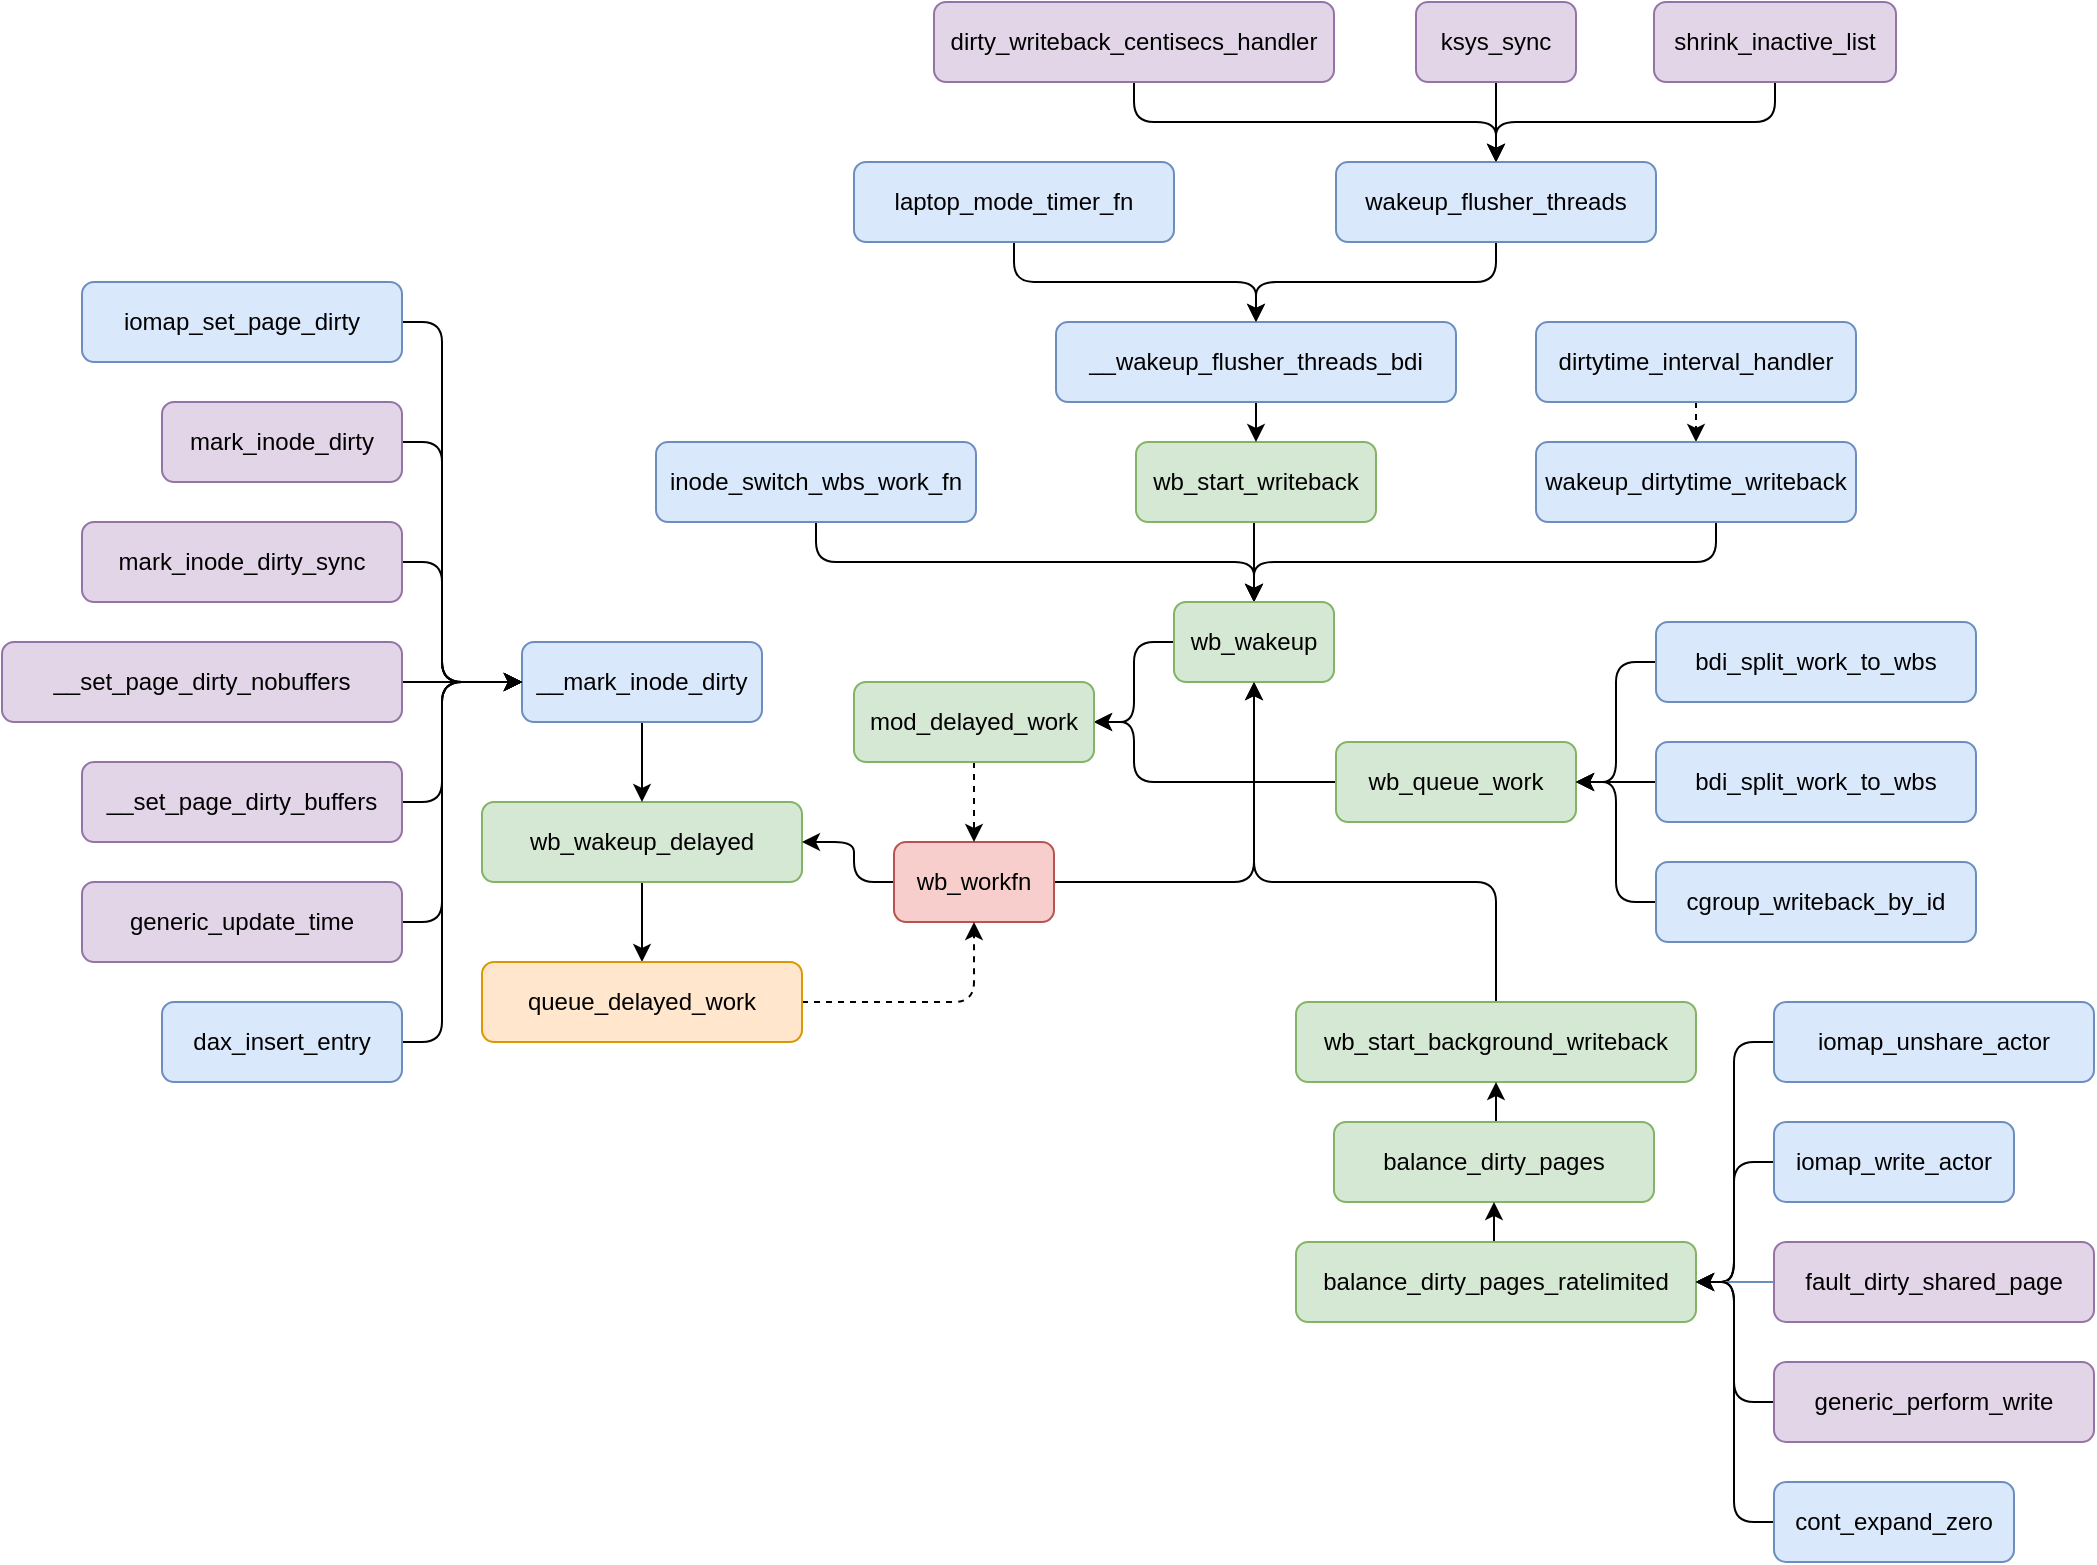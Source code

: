 <mxfile version="19.0.3" type="device"><diagram id="zqUx8enjdh-D6bFfeX91" name="第 1 页"><mxGraphModel dx="1537" dy="2085" grid="1" gridSize="10" guides="1" tooltips="1" connect="1" arrows="1" fold="1" page="1" pageScale="1" pageWidth="827" pageHeight="1169" math="0" shadow="0"><root><mxCell id="0"/><mxCell id="1" parent="0"/><mxCell id="zUpAIWJzTSSLHoSbym2L-175" style="edgeStyle=orthogonalEdgeStyle;rounded=1;orthogonalLoop=1;jettySize=auto;html=1;entryX=0.5;entryY=0;entryDx=0;entryDy=0;" edge="1" parent="1" source="zUpAIWJzTSSLHoSbym2L-2" target="zUpAIWJzTSSLHoSbym2L-107"><mxGeometry relative="1" as="geometry"/></mxCell><mxCell id="zUpAIWJzTSSLHoSbym2L-2" value="shrink_inactive_list" style="rounded=1;whiteSpace=wrap;html=1;fillColor=#e1d5e7;strokeColor=#9673a6;" vertex="1" parent="1"><mxGeometry x="1240" y="-380" width="121" height="40" as="geometry"/></mxCell><mxCell id="zUpAIWJzTSSLHoSbym2L-13" style="edgeStyle=orthogonalEdgeStyle;rounded=1;orthogonalLoop=1;jettySize=auto;html=1;entryX=0.5;entryY=0;entryDx=0;entryDy=0;dashed=1;fillColor=#dae8fc;strokeColor=default;exitX=0.5;exitY=1;exitDx=0;exitDy=0;" edge="1" parent="1" source="zUpAIWJzTSSLHoSbym2L-10" target="zUpAIWJzTSSLHoSbym2L-11"><mxGeometry relative="1" as="geometry"><mxPoint x="1341" y="-180" as="sourcePoint"/><mxPoint x="1341" y="-160" as="targetPoint"/></mxGeometry></mxCell><mxCell id="zUpAIWJzTSSLHoSbym2L-10" value="dirtytime_interval_handler" style="rounded=1;whiteSpace=wrap;fillColor=#dae8fc;strokeColor=#6c8ebf;" vertex="1" parent="1"><mxGeometry x="1181" y="-220" width="160" height="40" as="geometry"/></mxCell><mxCell id="zUpAIWJzTSSLHoSbym2L-64" style="edgeStyle=orthogonalEdgeStyle;rounded=1;orthogonalLoop=1;jettySize=auto;html=1;entryX=0.5;entryY=0;entryDx=0;entryDy=0;" edge="1" parent="1" source="zUpAIWJzTSSLHoSbym2L-11" target="zUpAIWJzTSSLHoSbym2L-45"><mxGeometry relative="1" as="geometry"><Array as="points"><mxPoint x="1271" y="-100"/><mxPoint x="1040" y="-100"/></Array></mxGeometry></mxCell><mxCell id="zUpAIWJzTSSLHoSbym2L-11" value="wakeup_dirtytime_writeback" style="rounded=1;whiteSpace=wrap;fillColor=#dae8fc;strokeColor=#6c8ebf;" vertex="1" parent="1"><mxGeometry x="1181" y="-160" width="160" height="40" as="geometry"/></mxCell><mxCell id="zUpAIWJzTSSLHoSbym2L-148" value="" style="edgeStyle=orthogonalEdgeStyle;rounded=1;orthogonalLoop=1;jettySize=auto;html=1;" edge="1" parent="1" source="zUpAIWJzTSSLHoSbym2L-14" target="zUpAIWJzTSSLHoSbym2L-147"><mxGeometry relative="1" as="geometry"/></mxCell><mxCell id="zUpAIWJzTSSLHoSbym2L-14" value="wb_wakeup_delayed" style="rounded=1;whiteSpace=wrap;html=1;fillColor=#d5e8d4;strokeColor=#82b366;" vertex="1" parent="1"><mxGeometry x="654" y="20" width="160" height="40" as="geometry"/></mxCell><mxCell id="zUpAIWJzTSSLHoSbym2L-150" style="edgeStyle=orthogonalEdgeStyle;rounded=1;orthogonalLoop=1;jettySize=auto;html=1;" edge="1" parent="1" source="zUpAIWJzTSSLHoSbym2L-28"><mxGeometry relative="1" as="geometry"><mxPoint x="1040" y="-40" as="targetPoint"/><Array as="points"><mxPoint x="1161" y="60"/><mxPoint x="1040" y="60"/></Array></mxGeometry></mxCell><mxCell id="zUpAIWJzTSSLHoSbym2L-28" value="wb_start_background_writeback" style="rounded=1;whiteSpace=wrap;html=1;fillColor=#d5e8d4;strokeColor=#82b366;" vertex="1" parent="1"><mxGeometry x="1061" y="120" width="200" height="40" as="geometry"/></mxCell><mxCell id="zUpAIWJzTSSLHoSbym2L-153" style="edgeStyle=orthogonalEdgeStyle;rounded=1;orthogonalLoop=1;jettySize=auto;html=1;entryX=0.5;entryY=1;entryDx=0;entryDy=0;" edge="1" parent="1" source="zUpAIWJzTSSLHoSbym2L-29" target="zUpAIWJzTSSLHoSbym2L-28"><mxGeometry relative="1" as="geometry"><Array as="points"><mxPoint x="1161" y="170"/><mxPoint x="1161" y="170"/></Array></mxGeometry></mxCell><mxCell id="zUpAIWJzTSSLHoSbym2L-29" value="balance_dirty_pages" style="rounded=1;whiteSpace=wrap;fillColor=#d5e8d4;strokeColor=#82b366;" vertex="1" parent="1"><mxGeometry x="1080" y="180" width="160" height="40" as="geometry"/></mxCell><mxCell id="zUpAIWJzTSSLHoSbym2L-48" style="edgeStyle=orthogonalEdgeStyle;rounded=1;orthogonalLoop=1;jettySize=auto;html=1;entryX=0.5;entryY=0;entryDx=0;entryDy=0;exitX=0.5;exitY=1;exitDx=0;exitDy=0;" edge="1" parent="1" source="zUpAIWJzTSSLHoSbym2L-43" target="zUpAIWJzTSSLHoSbym2L-45"><mxGeometry relative="1" as="geometry"><Array as="points"><mxPoint x="821" y="-100"/><mxPoint x="1040" y="-100"/></Array></mxGeometry></mxCell><mxCell id="zUpAIWJzTSSLHoSbym2L-43" value="inode_switch_wbs_work_fn" style="rounded=1;whiteSpace=wrap;fillColor=#dae8fc;strokeColor=#6c8ebf;" vertex="1" parent="1"><mxGeometry x="741" y="-160" width="160" height="40" as="geometry"/></mxCell><mxCell id="zUpAIWJzTSSLHoSbym2L-49" style="edgeStyle=orthogonalEdgeStyle;rounded=1;orthogonalLoop=1;jettySize=auto;html=1;entryX=0.5;entryY=0;entryDx=0;entryDy=0;" edge="1" parent="1" source="zUpAIWJzTSSLHoSbym2L-44" target="zUpAIWJzTSSLHoSbym2L-45"><mxGeometry relative="1" as="geometry"><Array as="points"><mxPoint x="1040" y="-110"/><mxPoint x="1040" y="-110"/></Array></mxGeometry></mxCell><mxCell id="zUpAIWJzTSSLHoSbym2L-44" value="wb_start_writeback" style="rounded=1;whiteSpace=wrap;html=1;fillColor=#d5e8d4;strokeColor=#82b366;" vertex="1" parent="1"><mxGeometry x="981" y="-160" width="120" height="40" as="geometry"/></mxCell><mxCell id="zUpAIWJzTSSLHoSbym2L-145" style="edgeStyle=orthogonalEdgeStyle;rounded=1;orthogonalLoop=1;jettySize=auto;html=1;entryX=1;entryY=0.5;entryDx=0;entryDy=0;fillColor=#dae8fc;strokeColor=default;" edge="1" parent="1" source="zUpAIWJzTSSLHoSbym2L-45" target="zUpAIWJzTSSLHoSbym2L-144"><mxGeometry relative="1" as="geometry"/></mxCell><mxCell id="zUpAIWJzTSSLHoSbym2L-45" value="wb_wakeup" style="rounded=1;whiteSpace=wrap;html=1;fillColor=#d5e8d4;strokeColor=#82b366;" vertex="1" parent="1"><mxGeometry x="1000" y="-80" width="80" height="40" as="geometry"/></mxCell><mxCell id="zUpAIWJzTSSLHoSbym2L-137" style="edgeStyle=orthogonalEdgeStyle;rounded=1;orthogonalLoop=1;jettySize=auto;html=1;entryX=0.5;entryY=0;entryDx=0;entryDy=0;" edge="1" parent="1" source="zUpAIWJzTSSLHoSbym2L-52" target="zUpAIWJzTSSLHoSbym2L-14"><mxGeometry relative="1" as="geometry"/></mxCell><mxCell id="zUpAIWJzTSSLHoSbym2L-52" value="__mark_inode_dirty" style="rounded=1;whiteSpace=wrap;fillColor=#dae8fc;strokeColor=#6c8ebf;" vertex="1" parent="1"><mxGeometry x="674" y="-60" width="120" height="40" as="geometry"/></mxCell><mxCell id="zUpAIWJzTSSLHoSbym2L-124" style="edgeStyle=orthogonalEdgeStyle;rounded=1;orthogonalLoop=1;jettySize=auto;html=1;entryX=0;entryY=0.5;entryDx=0;entryDy=0;" edge="1" parent="1" source="zUpAIWJzTSSLHoSbym2L-54" target="zUpAIWJzTSSLHoSbym2L-52"><mxGeometry relative="1" as="geometry"><Array as="points"><mxPoint x="634" y="-160"/><mxPoint x="634" y="-40"/></Array></mxGeometry></mxCell><mxCell id="zUpAIWJzTSSLHoSbym2L-54" value="mark_inode_dirty" style="rounded=1;whiteSpace=wrap;html=1;fillColor=#e1d5e7;strokeColor=#9673a6;" vertex="1" parent="1"><mxGeometry x="494" y="-180" width="120" height="40" as="geometry"/></mxCell><mxCell id="zUpAIWJzTSSLHoSbym2L-125" style="edgeStyle=orthogonalEdgeStyle;rounded=1;orthogonalLoop=1;jettySize=auto;html=1;entryX=0;entryY=0.5;entryDx=0;entryDy=0;" edge="1" parent="1" source="zUpAIWJzTSSLHoSbym2L-55" target="zUpAIWJzTSSLHoSbym2L-52"><mxGeometry relative="1" as="geometry"><Array as="points"><mxPoint x="634" y="-100"/><mxPoint x="634" y="-40"/></Array></mxGeometry></mxCell><mxCell id="zUpAIWJzTSSLHoSbym2L-55" value="mark_inode_dirty_sync" style="rounded=1;whiteSpace=wrap;html=1;fillColor=#e1d5e7;strokeColor=#9673a6;" vertex="1" parent="1"><mxGeometry x="454" y="-120" width="160" height="40" as="geometry"/></mxCell><mxCell id="zUpAIWJzTSSLHoSbym2L-126" style="edgeStyle=orthogonalEdgeStyle;rounded=1;orthogonalLoop=1;jettySize=auto;html=1;entryX=0;entryY=0.5;entryDx=0;entryDy=0;" edge="1" parent="1" source="zUpAIWJzTSSLHoSbym2L-56" target="zUpAIWJzTSSLHoSbym2L-52"><mxGeometry relative="1" as="geometry"/></mxCell><mxCell id="zUpAIWJzTSSLHoSbym2L-56" value="__set_page_dirty_nobuffers" style="rounded=1;whiteSpace=wrap;html=1;fillColor=#e1d5e7;strokeColor=#9673a6;" vertex="1" parent="1"><mxGeometry x="414" y="-60" width="200" height="40" as="geometry"/></mxCell><mxCell id="zUpAIWJzTSSLHoSbym2L-123" style="edgeStyle=orthogonalEdgeStyle;rounded=1;orthogonalLoop=1;jettySize=auto;html=1;entryX=0;entryY=0.5;entryDx=0;entryDy=0;" edge="1" parent="1" source="zUpAIWJzTSSLHoSbym2L-57" target="zUpAIWJzTSSLHoSbym2L-52"><mxGeometry relative="1" as="geometry"><Array as="points"><mxPoint x="634" y="-220"/><mxPoint x="634" y="-40"/></Array></mxGeometry></mxCell><mxCell id="zUpAIWJzTSSLHoSbym2L-57" value="iomap_set_page_dirty" style="rounded=1;whiteSpace=wrap;html=1;fillColor=#dae8fc;strokeColor=#6c8ebf;" vertex="1" parent="1"><mxGeometry x="454" y="-240" width="160" height="40" as="geometry"/></mxCell><mxCell id="zUpAIWJzTSSLHoSbym2L-128" style="edgeStyle=orthogonalEdgeStyle;rounded=1;orthogonalLoop=1;jettySize=auto;html=1;entryX=0;entryY=0.5;entryDx=0;entryDy=0;" edge="1" parent="1" source="zUpAIWJzTSSLHoSbym2L-58" target="zUpAIWJzTSSLHoSbym2L-52"><mxGeometry relative="1" as="geometry"><mxPoint x="644" y="80" as="targetPoint"/><Array as="points"><mxPoint x="634" y="80"/><mxPoint x="634" y="-40"/></Array></mxGeometry></mxCell><mxCell id="zUpAIWJzTSSLHoSbym2L-58" value="generic_update_time" style="rounded=1;whiteSpace=wrap;html=1;fillColor=#e1d5e7;strokeColor=#9673a6;" vertex="1" parent="1"><mxGeometry x="454" y="60" width="160" height="40" as="geometry"/></mxCell><mxCell id="zUpAIWJzTSSLHoSbym2L-127" style="edgeStyle=orthogonalEdgeStyle;rounded=1;orthogonalLoop=1;jettySize=auto;html=1;entryX=0;entryY=0.5;entryDx=0;entryDy=0;" edge="1" parent="1" source="zUpAIWJzTSSLHoSbym2L-65" target="zUpAIWJzTSSLHoSbym2L-52"><mxGeometry relative="1" as="geometry"><Array as="points"><mxPoint x="634" y="20"/><mxPoint x="634" y="-40"/></Array></mxGeometry></mxCell><mxCell id="zUpAIWJzTSSLHoSbym2L-65" value="__set_page_dirty_buffers" style="rounded=1;whiteSpace=wrap;fillColor=#e1d5e7;strokeColor=#9673a6;" vertex="1" parent="1"><mxGeometry x="454" width="160" height="40" as="geometry"/></mxCell><mxCell id="zUpAIWJzTSSLHoSbym2L-129" style="edgeStyle=orthogonalEdgeStyle;rounded=1;orthogonalLoop=1;jettySize=auto;html=1;entryX=0;entryY=0.5;entryDx=0;entryDy=0;" edge="1" parent="1" source="zUpAIWJzTSSLHoSbym2L-69" target="zUpAIWJzTSSLHoSbym2L-52"><mxGeometry relative="1" as="geometry"><Array as="points"><mxPoint x="634" y="140"/><mxPoint x="634" y="-40"/></Array></mxGeometry></mxCell><mxCell id="zUpAIWJzTSSLHoSbym2L-69" value="dax_insert_entry" style="rounded=1;whiteSpace=wrap;fillColor=#dae8fc;strokeColor=#6c8ebf;" vertex="1" parent="1"><mxGeometry x="494" y="120" width="120" height="40" as="geometry"/></mxCell><mxCell id="zUpAIWJzTSSLHoSbym2L-104" style="edgeStyle=orthogonalEdgeStyle;rounded=1;orthogonalLoop=1;jettySize=auto;html=1;entryX=0.5;entryY=0;entryDx=0;entryDy=0;exitX=0.5;exitY=1;exitDx=0;exitDy=0;" edge="1" parent="1" source="zUpAIWJzTSSLHoSbym2L-105" target="zUpAIWJzTSSLHoSbym2L-107"><mxGeometry relative="1" as="geometry"><Array as="points"><mxPoint x="1161" y="-330"/><mxPoint x="1161" y="-330"/></Array></mxGeometry></mxCell><mxCell id="zUpAIWJzTSSLHoSbym2L-105" value="ksys_sync" style="rounded=1;whiteSpace=wrap;html=1;fillColor=#e1d5e7;strokeColor=#9673a6;" vertex="1" parent="1"><mxGeometry x="1121" y="-380" width="80" height="40" as="geometry"/></mxCell><mxCell id="zUpAIWJzTSSLHoSbym2L-106" value="" style="edgeStyle=orthogonalEdgeStyle;rounded=1;orthogonalLoop=1;jettySize=auto;html=1;" edge="1" parent="1" source="zUpAIWJzTSSLHoSbym2L-107" target="zUpAIWJzTSSLHoSbym2L-109"><mxGeometry relative="1" as="geometry"/></mxCell><mxCell id="zUpAIWJzTSSLHoSbym2L-107" value="wakeup_flusher_threads" style="rounded=1;whiteSpace=wrap;html=1;fillColor=#dae8fc;strokeColor=#6c8ebf;" vertex="1" parent="1"><mxGeometry x="1081" y="-300" width="160" height="40" as="geometry"/></mxCell><mxCell id="zUpAIWJzTSSLHoSbym2L-113" style="edgeStyle=orthogonalEdgeStyle;rounded=1;orthogonalLoop=1;jettySize=auto;html=1;entryX=0.5;entryY=0;entryDx=0;entryDy=0;fillColor=#dae8fc;strokeColor=default;" edge="1" parent="1" source="zUpAIWJzTSSLHoSbym2L-109" target="zUpAIWJzTSSLHoSbym2L-44"><mxGeometry relative="1" as="geometry"/></mxCell><mxCell id="zUpAIWJzTSSLHoSbym2L-109" value="__wakeup_flusher_threads_bdi" style="whiteSpace=wrap;rounded=1;fillColor=#dae8fc;strokeColor=#6c8ebf;" vertex="1" parent="1"><mxGeometry x="941" y="-220" width="200" height="40" as="geometry"/></mxCell><mxCell id="zUpAIWJzTSSLHoSbym2L-143" style="edgeStyle=orthogonalEdgeStyle;rounded=1;orthogonalLoop=1;jettySize=auto;html=1;entryX=1;entryY=0.5;entryDx=0;entryDy=0;" edge="1" parent="1" source="zUpAIWJzTSSLHoSbym2L-114" target="zUpAIWJzTSSLHoSbym2L-144"><mxGeometry relative="1" as="geometry"><mxPoint x="1280" y="40" as="targetPoint"/><Array as="points"><mxPoint x="1170" y="10"/><mxPoint x="980" y="10"/><mxPoint x="980" y="-60"/></Array></mxGeometry></mxCell><mxCell id="zUpAIWJzTSSLHoSbym2L-114" value="wb_queue_work" style="rounded=1;whiteSpace=wrap;html=1;fillColor=#d5e8d4;strokeColor=#82b366;" vertex="1" parent="1"><mxGeometry x="1081" y="-10" width="120" height="40" as="geometry"/></mxCell><mxCell id="zUpAIWJzTSSLHoSbym2L-141" style="edgeStyle=orthogonalEdgeStyle;rounded=1;orthogonalLoop=1;jettySize=auto;html=1;entryX=1;entryY=0.5;entryDx=0;entryDy=0;" edge="1" parent="1" source="zUpAIWJzTSSLHoSbym2L-115" target="zUpAIWJzTSSLHoSbym2L-114"><mxGeometry relative="1" as="geometry"/></mxCell><mxCell id="zUpAIWJzTSSLHoSbym2L-115" value="bdi_split_work_to_wbs" style="rounded=1;whiteSpace=wrap;html=1;fillColor=#dae8fc;strokeColor=#6c8ebf;" vertex="1" parent="1"><mxGeometry x="1241" y="-10" width="160" height="40" as="geometry"/></mxCell><mxCell id="zUpAIWJzTSSLHoSbym2L-140" style="edgeStyle=orthogonalEdgeStyle;rounded=1;orthogonalLoop=1;jettySize=auto;html=1;entryX=1;entryY=0.5;entryDx=0;entryDy=0;" edge="1" parent="1" source="zUpAIWJzTSSLHoSbym2L-117" target="zUpAIWJzTSSLHoSbym2L-114"><mxGeometry relative="1" as="geometry"/></mxCell><mxCell id="zUpAIWJzTSSLHoSbym2L-117" value="cgroup_writeback_by_id" style="rounded=1;whiteSpace=wrap;html=1;fillColor=#dae8fc;strokeColor=#6c8ebf;" vertex="1" parent="1"><mxGeometry x="1241" y="50" width="160" height="40" as="geometry"/></mxCell><mxCell id="zUpAIWJzTSSLHoSbym2L-139" style="edgeStyle=orthogonalEdgeStyle;rounded=1;orthogonalLoop=1;jettySize=auto;html=1;entryX=1;entryY=0.5;entryDx=0;entryDy=0;" edge="1" parent="1" source="zUpAIWJzTSSLHoSbym2L-119" target="zUpAIWJzTSSLHoSbym2L-114"><mxGeometry relative="1" as="geometry"/></mxCell><mxCell id="zUpAIWJzTSSLHoSbym2L-119" value="bdi_split_work_to_wbs" style="rounded=1;whiteSpace=wrap;html=1;fillColor=#dae8fc;strokeColor=#6c8ebf;" vertex="1" parent="1"><mxGeometry x="1241" y="-70" width="160" height="40" as="geometry"/></mxCell><mxCell id="zUpAIWJzTSSLHoSbym2L-134" style="edgeStyle=orthogonalEdgeStyle;rounded=1;orthogonalLoop=1;jettySize=auto;html=1;exitX=1;exitY=0.5;exitDx=0;exitDy=0;entryX=0.5;entryY=1;entryDx=0;entryDy=0;" edge="1" parent="1" source="zUpAIWJzTSSLHoSbym2L-132" target="zUpAIWJzTSSLHoSbym2L-45"><mxGeometry relative="1" as="geometry"><mxPoint x="1060" y="30" as="targetPoint"/><Array as="points"><mxPoint x="1040" y="60"/></Array></mxGeometry></mxCell><mxCell id="zUpAIWJzTSSLHoSbym2L-136" style="edgeStyle=orthogonalEdgeStyle;rounded=1;orthogonalLoop=1;jettySize=auto;html=1;entryX=1;entryY=0.5;entryDx=0;entryDy=0;" edge="1" parent="1" source="zUpAIWJzTSSLHoSbym2L-132" target="zUpAIWJzTSSLHoSbym2L-14"><mxGeometry relative="1" as="geometry"><mxPoint x="740" y="30" as="targetPoint"/><Array as="points"><mxPoint x="840" y="60"/><mxPoint x="840" y="40"/></Array></mxGeometry></mxCell><mxCell id="zUpAIWJzTSSLHoSbym2L-132" value="wb_workfn" style="rounded=1;whiteSpace=wrap;html=1;fillColor=#f8cecc;strokeColor=#b85450;" vertex="1" parent="1"><mxGeometry x="860" y="40" width="80" height="40" as="geometry"/></mxCell><mxCell id="zUpAIWJzTSSLHoSbym2L-146" style="edgeStyle=orthogonalEdgeStyle;rounded=1;orthogonalLoop=1;jettySize=auto;html=1;entryX=0.5;entryY=0;entryDx=0;entryDy=0;dashed=1;" edge="1" parent="1" source="zUpAIWJzTSSLHoSbym2L-144" target="zUpAIWJzTSSLHoSbym2L-132"><mxGeometry relative="1" as="geometry"/></mxCell><mxCell id="zUpAIWJzTSSLHoSbym2L-144" value="mod_delayed_work" style="rounded=1;whiteSpace=wrap;html=1;fillColor=#d5e8d4;strokeColor=#82b366;" vertex="1" parent="1"><mxGeometry x="840" y="-40" width="120" height="40" as="geometry"/></mxCell><mxCell id="zUpAIWJzTSSLHoSbym2L-149" style="edgeStyle=orthogonalEdgeStyle;rounded=1;orthogonalLoop=1;jettySize=auto;html=1;dashed=1;" edge="1" parent="1" source="zUpAIWJzTSSLHoSbym2L-147"><mxGeometry relative="1" as="geometry"><mxPoint x="900" y="80" as="targetPoint"/><Array as="points"><mxPoint x="900" y="120"/></Array></mxGeometry></mxCell><mxCell id="zUpAIWJzTSSLHoSbym2L-147" value="queue_delayed_work" style="whiteSpace=wrap;rounded=1;html=1;fillColor=#ffe6cc;strokeColor=#d79b00;" vertex="1" parent="1"><mxGeometry x="654" y="100" width="160" height="40" as="geometry"/></mxCell><mxCell id="zUpAIWJzTSSLHoSbym2L-154" style="edgeStyle=orthogonalEdgeStyle;rounded=1;orthogonalLoop=1;jettySize=auto;html=1;entryX=0.5;entryY=1;entryDx=0;entryDy=0;" edge="1" parent="1" source="zUpAIWJzTSSLHoSbym2L-151" target="zUpAIWJzTSSLHoSbym2L-29"><mxGeometry relative="1" as="geometry"><Array as="points"><mxPoint x="1160" y="230"/><mxPoint x="1160" y="230"/></Array></mxGeometry></mxCell><mxCell id="zUpAIWJzTSSLHoSbym2L-151" value="balance_dirty_pages_ratelimited" style="rounded=1;whiteSpace=wrap;fillColor=#d5e8d4;strokeColor=#82b366;" vertex="1" parent="1"><mxGeometry x="1061" y="240" width="200" height="40" as="geometry"/></mxCell><mxCell id="zUpAIWJzTSSLHoSbym2L-160" style="edgeStyle=orthogonalEdgeStyle;rounded=1;orthogonalLoop=1;jettySize=auto;html=1;entryX=1;entryY=0.5;entryDx=0;entryDy=0;" edge="1" parent="1" source="zUpAIWJzTSSLHoSbym2L-155" target="zUpAIWJzTSSLHoSbym2L-151"><mxGeometry relative="1" as="geometry"><Array as="points"><mxPoint x="1280" y="140"/><mxPoint x="1280" y="260"/></Array></mxGeometry></mxCell><mxCell id="zUpAIWJzTSSLHoSbym2L-155" value="iomap_unshare_actor" style="rounded=1;whiteSpace=wrap;fillColor=#dae8fc;strokeColor=#6c8ebf;" vertex="1" parent="1"><mxGeometry x="1300" y="120" width="160" height="40" as="geometry"/></mxCell><mxCell id="zUpAIWJzTSSLHoSbym2L-161" style="edgeStyle=orthogonalEdgeStyle;rounded=1;orthogonalLoop=1;jettySize=auto;html=1;entryX=1;entryY=0.5;entryDx=0;entryDy=0;" edge="1" parent="1" source="zUpAIWJzTSSLHoSbym2L-156" target="zUpAIWJzTSSLHoSbym2L-151"><mxGeometry relative="1" as="geometry"><Array as="points"><mxPoint x="1280" y="200"/><mxPoint x="1280" y="260"/></Array></mxGeometry></mxCell><mxCell id="zUpAIWJzTSSLHoSbym2L-156" value="iomap_write_actor" style="rounded=1;whiteSpace=wrap;html=1;fillColor=#dae8fc;strokeColor=#6c8ebf;" vertex="1" parent="1"><mxGeometry x="1300" y="180" width="120" height="40" as="geometry"/></mxCell><mxCell id="zUpAIWJzTSSLHoSbym2L-162" style="edgeStyle=orthogonalEdgeStyle;rounded=1;orthogonalLoop=1;jettySize=auto;html=1;entryX=1;entryY=0.5;entryDx=0;entryDy=0;fillColor=#dae8fc;strokeColor=#6c8ebf;" edge="1" parent="1" source="zUpAIWJzTSSLHoSbym2L-157" target="zUpAIWJzTSSLHoSbym2L-151"><mxGeometry relative="1" as="geometry"/></mxCell><mxCell id="zUpAIWJzTSSLHoSbym2L-157" value="fault_dirty_shared_page" style="rounded=1;whiteSpace=wrap;fillColor=#e1d5e7;strokeColor=#9673a6;" vertex="1" parent="1"><mxGeometry x="1300" y="240" width="160" height="40" as="geometry"/></mxCell><mxCell id="zUpAIWJzTSSLHoSbym2L-163" style="edgeStyle=orthogonalEdgeStyle;rounded=1;orthogonalLoop=1;jettySize=auto;html=1;entryX=1;entryY=0.5;entryDx=0;entryDy=0;" edge="1" parent="1" source="zUpAIWJzTSSLHoSbym2L-158" target="zUpAIWJzTSSLHoSbym2L-151"><mxGeometry relative="1" as="geometry"><Array as="points"><mxPoint x="1280" y="320"/><mxPoint x="1280" y="260"/></Array></mxGeometry></mxCell><mxCell id="zUpAIWJzTSSLHoSbym2L-158" value="generic_perform_write" style="rounded=1;whiteSpace=wrap;fillColor=#e1d5e7;strokeColor=#9673a6;" vertex="1" parent="1"><mxGeometry x="1300" y="300" width="160" height="40" as="geometry"/></mxCell><mxCell id="zUpAIWJzTSSLHoSbym2L-164" style="edgeStyle=orthogonalEdgeStyle;rounded=1;orthogonalLoop=1;jettySize=auto;html=1;entryX=1;entryY=0.5;entryDx=0;entryDy=0;" edge="1" parent="1" source="zUpAIWJzTSSLHoSbym2L-159" target="zUpAIWJzTSSLHoSbym2L-151"><mxGeometry relative="1" as="geometry"><Array as="points"><mxPoint x="1280" y="380"/><mxPoint x="1280" y="260"/></Array></mxGeometry></mxCell><mxCell id="zUpAIWJzTSSLHoSbym2L-159" value="cont_expand_zero" style="rounded=1;whiteSpace=wrap;fillColor=#dae8fc;strokeColor=#6c8ebf;" vertex="1" parent="1"><mxGeometry x="1300" y="360" width="120" height="40" as="geometry"/></mxCell><mxCell id="zUpAIWJzTSSLHoSbym2L-173" style="edgeStyle=orthogonalEdgeStyle;rounded=1;orthogonalLoop=1;jettySize=auto;html=1;entryX=0.5;entryY=0;entryDx=0;entryDy=0;exitX=0.5;exitY=1;exitDx=0;exitDy=0;" edge="1" parent="1" source="zUpAIWJzTSSLHoSbym2L-171" target="zUpAIWJzTSSLHoSbym2L-109"><mxGeometry relative="1" as="geometry"><Array as="points"><mxPoint x="920" y="-240"/><mxPoint x="1041" y="-240"/></Array></mxGeometry></mxCell><mxCell id="zUpAIWJzTSSLHoSbym2L-171" value="laptop_mode_timer_fn" style="rounded=1;whiteSpace=wrap;html=1;fillColor=#dae8fc;strokeColor=#6c8ebf;" vertex="1" parent="1"><mxGeometry x="840" y="-300" width="160" height="40" as="geometry"/></mxCell><mxCell id="zUpAIWJzTSSLHoSbym2L-178" style="edgeStyle=orthogonalEdgeStyle;rounded=1;orthogonalLoop=1;jettySize=auto;html=1;entryX=0.5;entryY=0;entryDx=0;entryDy=0;" edge="1" parent="1" source="zUpAIWJzTSSLHoSbym2L-177" target="zUpAIWJzTSSLHoSbym2L-107"><mxGeometry relative="1" as="geometry"><Array as="points"><mxPoint x="980" y="-320"/><mxPoint x="1161" y="-320"/></Array></mxGeometry></mxCell><mxCell id="zUpAIWJzTSSLHoSbym2L-177" value="dirty_writeback_centisecs_handler" style="rounded=1;whiteSpace=wrap;html=1;fillColor=#e1d5e7;strokeColor=#9673a6;" vertex="1" parent="1"><mxGeometry x="880" y="-380" width="200" height="40" as="geometry"/></mxCell></root></mxGraphModel></diagram></mxfile>